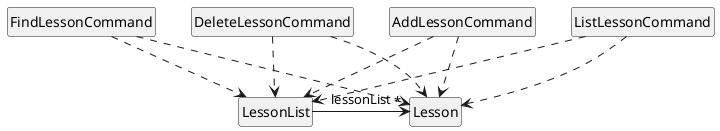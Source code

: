 @startuml
hide circle
skinparam classAttributeIconSize 0

class Lesson
class LessonList

LessonList -> "*" Lesson : lessonList

hide members

class AddLessonCommand
class DeleteLessonCommand
class FindLessonCommand
class ListLessonCommand
AddLessonCommand ..> Lesson
AddLessonCommand ..> LessonList
DeleteLessonCommand ..>Lesson
DeleteLessonCommand ..> LessonList
FindLessonCommand ..> Lesson
FindLessonCommand ..> LessonList
ListLessonCommand ..> Lesson
ListLessonCommand ..> LessonList

@enduml
